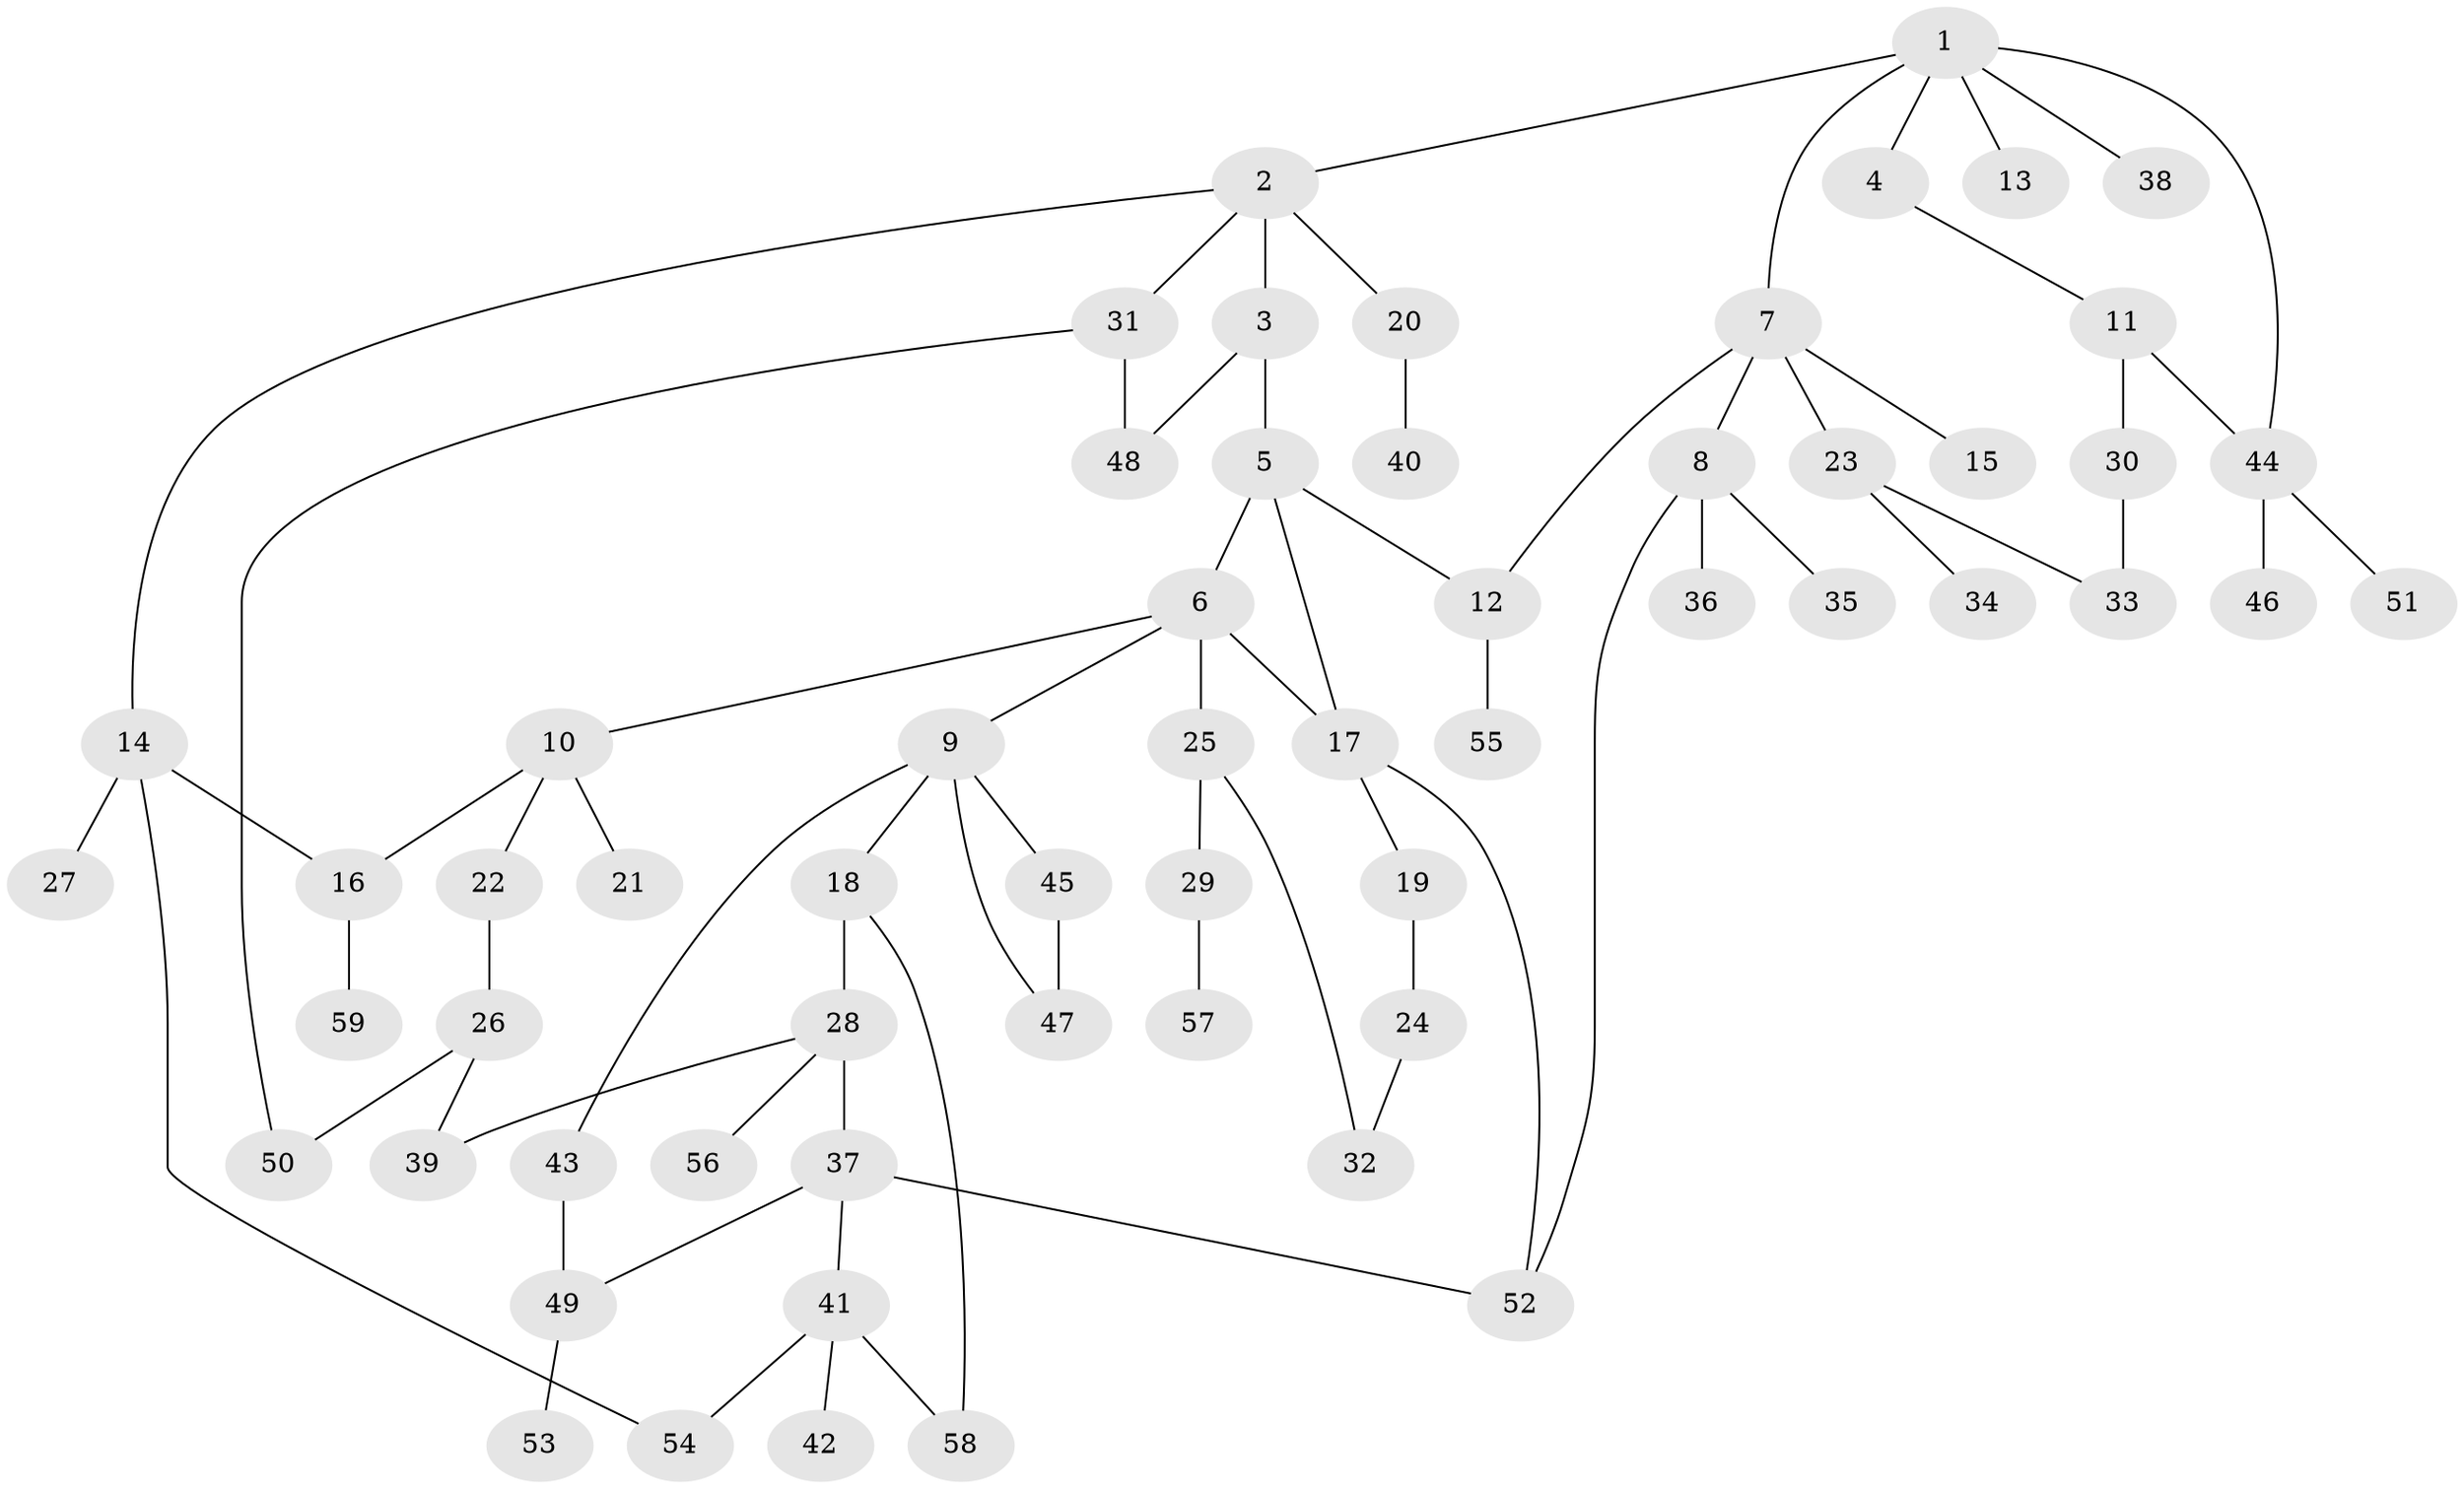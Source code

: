 // Generated by graph-tools (version 1.1) at 2025/49/03/09/25 03:49:21]
// undirected, 59 vertices, 73 edges
graph export_dot {
graph [start="1"]
  node [color=gray90,style=filled];
  1;
  2;
  3;
  4;
  5;
  6;
  7;
  8;
  9;
  10;
  11;
  12;
  13;
  14;
  15;
  16;
  17;
  18;
  19;
  20;
  21;
  22;
  23;
  24;
  25;
  26;
  27;
  28;
  29;
  30;
  31;
  32;
  33;
  34;
  35;
  36;
  37;
  38;
  39;
  40;
  41;
  42;
  43;
  44;
  45;
  46;
  47;
  48;
  49;
  50;
  51;
  52;
  53;
  54;
  55;
  56;
  57;
  58;
  59;
  1 -- 2;
  1 -- 4;
  1 -- 7;
  1 -- 13;
  1 -- 38;
  1 -- 44;
  2 -- 3;
  2 -- 14;
  2 -- 20;
  2 -- 31;
  3 -- 5;
  3 -- 48;
  4 -- 11;
  5 -- 6;
  5 -- 17;
  5 -- 12;
  6 -- 9;
  6 -- 10;
  6 -- 25;
  6 -- 17;
  7 -- 8;
  7 -- 12;
  7 -- 15;
  7 -- 23;
  8 -- 35;
  8 -- 36;
  8 -- 52;
  9 -- 18;
  9 -- 43;
  9 -- 45;
  9 -- 47;
  10 -- 16;
  10 -- 21;
  10 -- 22;
  11 -- 30;
  11 -- 44;
  12 -- 55;
  14 -- 27;
  14 -- 16;
  14 -- 54;
  16 -- 59;
  17 -- 19;
  17 -- 52;
  18 -- 28;
  18 -- 58;
  19 -- 24;
  20 -- 40;
  22 -- 26;
  23 -- 34;
  23 -- 33;
  24 -- 32;
  25 -- 29;
  25 -- 32;
  26 -- 39;
  26 -- 50;
  28 -- 37;
  28 -- 56;
  28 -- 39;
  29 -- 57;
  30 -- 33;
  31 -- 48;
  31 -- 50;
  37 -- 41;
  37 -- 49;
  37 -- 52;
  41 -- 42;
  41 -- 54;
  41 -- 58;
  43 -- 49;
  44 -- 46;
  44 -- 51;
  45 -- 47;
  49 -- 53;
}
